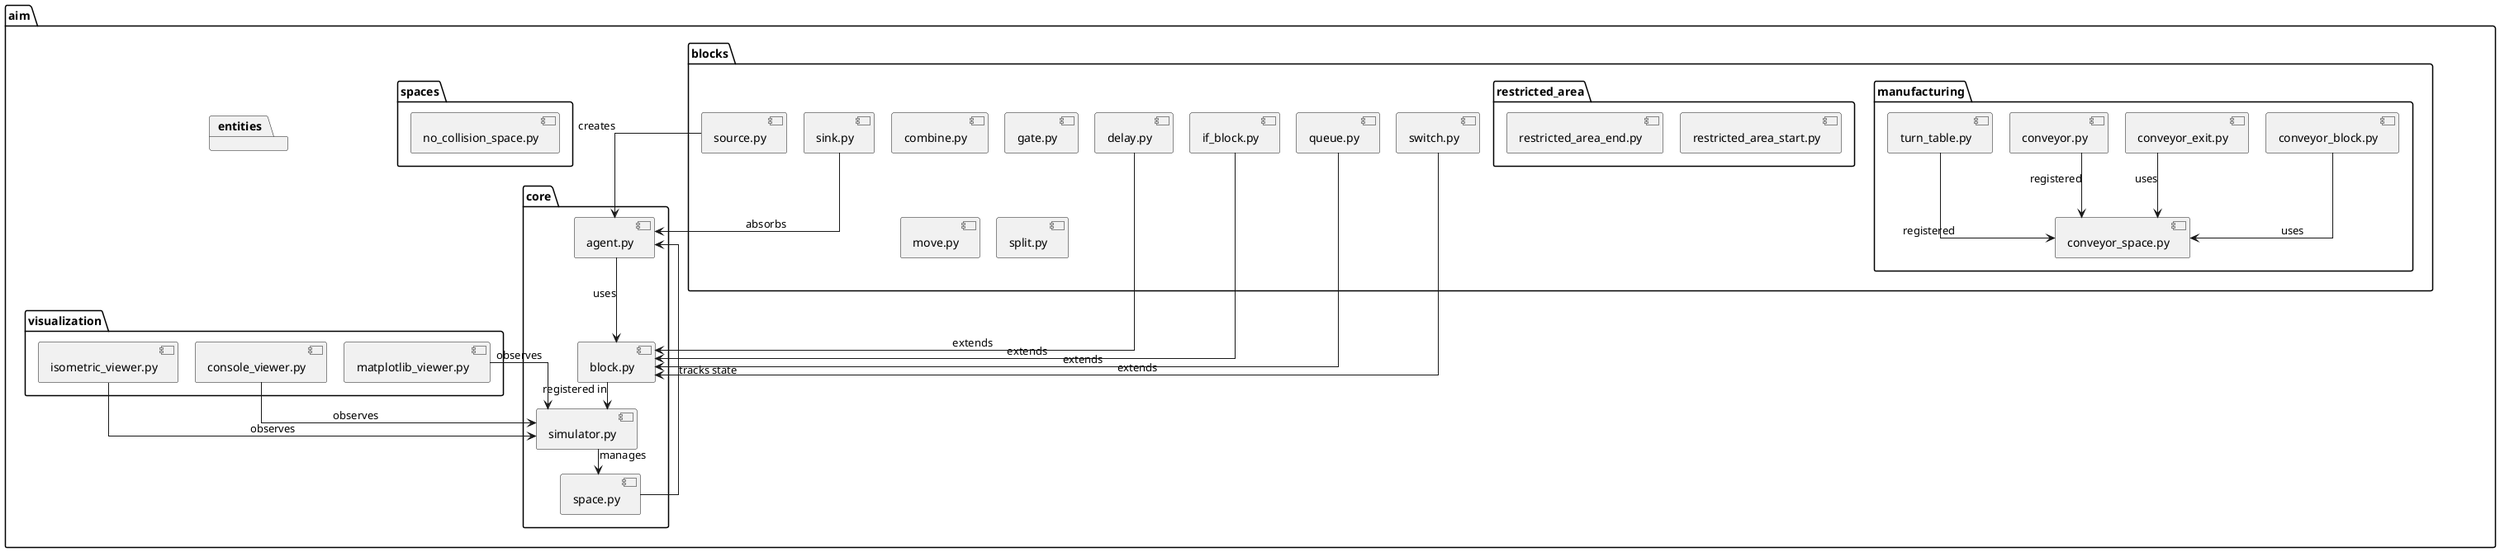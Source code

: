 '//www.plantuml.com/plantuml/png/bLJ1RXGn3BtdAw9UE1LLSEE0AX2_m0MXaMV6tRKsSOROsNP1_3lPh9YrPjJLz1ZxEU_bsSwZA6GjCJWv44-G8Vf0Z7gQqAUi-sGId4OKdFo71nFCm8TpyEE3SnCC1zYXlmEAT_wFytwEz24D1xa4lVynfDWJu_lfzFCI6370wNhSWPeaFNMj_Xg9wMZolmeMSnHY0vLKyc2pKo0rnsVIOT_EDM0KH-3o18EMJBpxBxn9voEUKZQIbXbyCGn_5_Tc5CqqA8uTP0HpyoBJjTvOWYK0UJGqZSeG3IdZR7YDi7drmawXM09eojOckBYskXTPIGddPcvsp3wbWhXJw0FUU47JS1qQJjsGGY2Xn9tLzmODYxervv6aGA3Ve9N5p2jB2jWT2P_Hk4II8fvxiif4q2aa3TIRL6EhVE_yrvJHPmoDHlOqYRlsoD_VVpOzyfzy4HHd8WrWkjP06NSaYXb7J-nCUgwO7r_H4RWIYZF1XfbLL8pcQejuKL0yg_vo5h2KRHV2o5jQRXwos9GD5MQBrog7ZA0LD2_-6WAzfDoBC-k-DXbV57aKP_-R6x3vpxg1cR-c6vZgwpTMqjDhnjusoBJTsRNQN5JvlzkXNykmi__w-ALUC1zHdDsApJLsNxOMFIAF9OP_

@startuml
skinparam linetype ortho
skinparam nodesep 20
skinparam ranksep 30

package "aim" {
  package "blocks" {
    [combine.py]
    [delay.py]
    [gate.py]
    [if_block.py]
    [move.py]
    [queue.py]
    [sink.py]
    [source.py]
    [split.py]
    [switch.py]

    package "manufacturing" {
      [conveyor_block.py]
      [conveyor_exit.py]
    }

    package "restricted_area" {
      [restricted_area_start.py]
      [restricted_area_end.py]
    }
  }

  package "core" {
    [agent.py]
    [block.py]
    [simulator.py]
    [space.py]
  }

  package "entities" {
    package "manufacturing" {
      [conveyor.py]
      [turn_table.py]
    }
  }

  package "spaces" {
    [no_collision_space.py]
    package "manufacturing" {
      [conveyor_space.py]
    }
  }

  package "visualization" {
    [console_viewer.py]
    [isometric_viewer.py]
    [matplotlib_viewer.py]
  }
}

' Core relationships
[agent.py] --> [block.py] : uses
[block.py] --> [simulator.py] : registered in
[simulator.py] --> [space.py] : manages
[space.py] --> [agent.py] : tracks state

' Block relationships
[conveyor_block.py] --> [conveyor_space.py] : uses
[conveyor_exit.py] --> [conveyor_space.py] : uses
[source.py] --> [agent.py] : creates
[sink.py] --> [agent.py] : absorbs
[switch.py] --> [block.py] : extends
[if_block.py] --> [block.py] : extends
[delay.py] --> [block.py] : extends
[queue.py] --> [block.py] : extends

' Entity relationships
[conveyor.py] --> [conveyor_space.py] : registered
[turn_table.py] --> [conveyor_space.py] : registered

' Visualization relationships
[console_viewer.py] --> [simulator.py] : observes
[isometric_viewer.py] --> [simulator.py] : observes
[matplotlib_viewer.py] --> [simulator.py] : observes
@enduml
